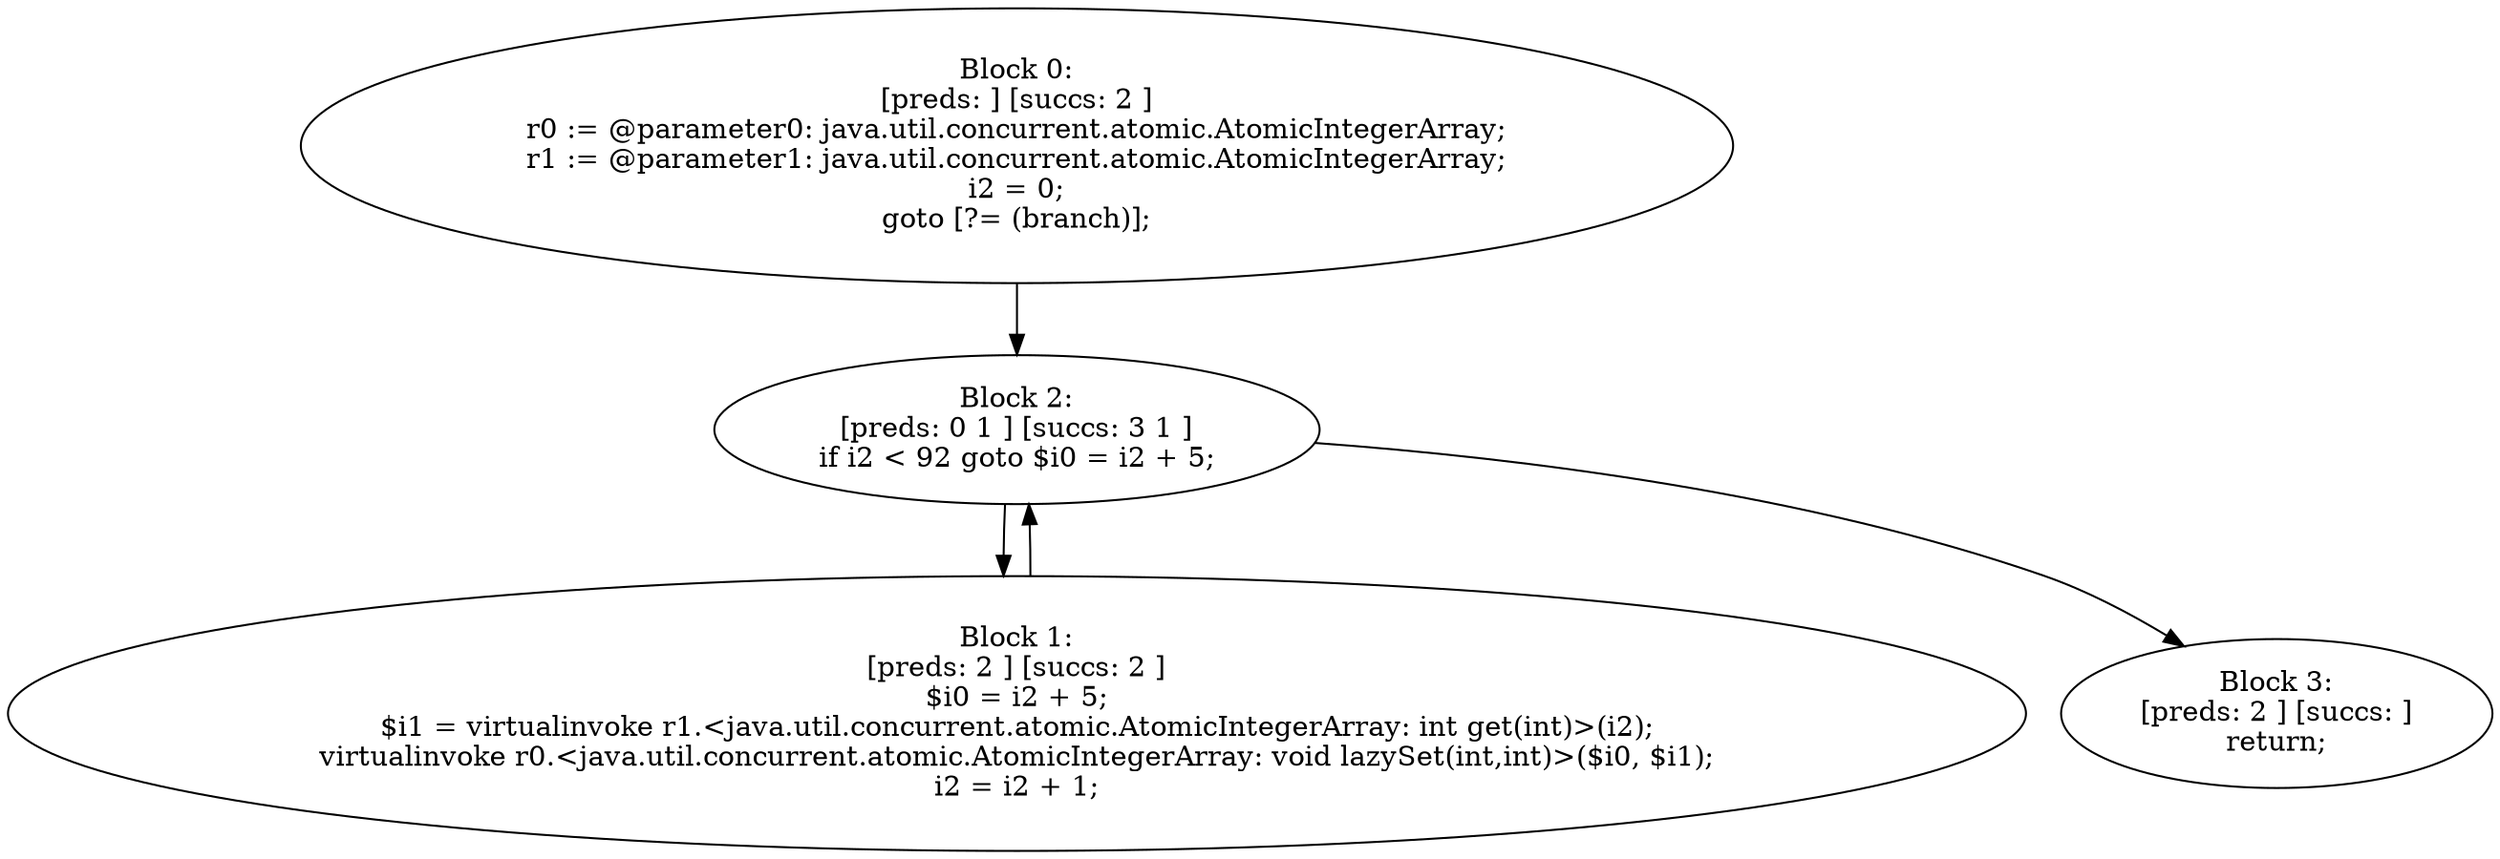 digraph "unitGraph" {
    "Block 0:
[preds: ] [succs: 2 ]
r0 := @parameter0: java.util.concurrent.atomic.AtomicIntegerArray;
r1 := @parameter1: java.util.concurrent.atomic.AtomicIntegerArray;
i2 = 0;
goto [?= (branch)];
"
    "Block 1:
[preds: 2 ] [succs: 2 ]
$i0 = i2 + 5;
$i1 = virtualinvoke r1.<java.util.concurrent.atomic.AtomicIntegerArray: int get(int)>(i2);
virtualinvoke r0.<java.util.concurrent.atomic.AtomicIntegerArray: void lazySet(int,int)>($i0, $i1);
i2 = i2 + 1;
"
    "Block 2:
[preds: 0 1 ] [succs: 3 1 ]
if i2 < 92 goto $i0 = i2 + 5;
"
    "Block 3:
[preds: 2 ] [succs: ]
return;
"
    "Block 0:
[preds: ] [succs: 2 ]
r0 := @parameter0: java.util.concurrent.atomic.AtomicIntegerArray;
r1 := @parameter1: java.util.concurrent.atomic.AtomicIntegerArray;
i2 = 0;
goto [?= (branch)];
"->"Block 2:
[preds: 0 1 ] [succs: 3 1 ]
if i2 < 92 goto $i0 = i2 + 5;
";
    "Block 1:
[preds: 2 ] [succs: 2 ]
$i0 = i2 + 5;
$i1 = virtualinvoke r1.<java.util.concurrent.atomic.AtomicIntegerArray: int get(int)>(i2);
virtualinvoke r0.<java.util.concurrent.atomic.AtomicIntegerArray: void lazySet(int,int)>($i0, $i1);
i2 = i2 + 1;
"->"Block 2:
[preds: 0 1 ] [succs: 3 1 ]
if i2 < 92 goto $i0 = i2 + 5;
";
    "Block 2:
[preds: 0 1 ] [succs: 3 1 ]
if i2 < 92 goto $i0 = i2 + 5;
"->"Block 3:
[preds: 2 ] [succs: ]
return;
";
    "Block 2:
[preds: 0 1 ] [succs: 3 1 ]
if i2 < 92 goto $i0 = i2 + 5;
"->"Block 1:
[preds: 2 ] [succs: 2 ]
$i0 = i2 + 5;
$i1 = virtualinvoke r1.<java.util.concurrent.atomic.AtomicIntegerArray: int get(int)>(i2);
virtualinvoke r0.<java.util.concurrent.atomic.AtomicIntegerArray: void lazySet(int,int)>($i0, $i1);
i2 = i2 + 1;
";
}
